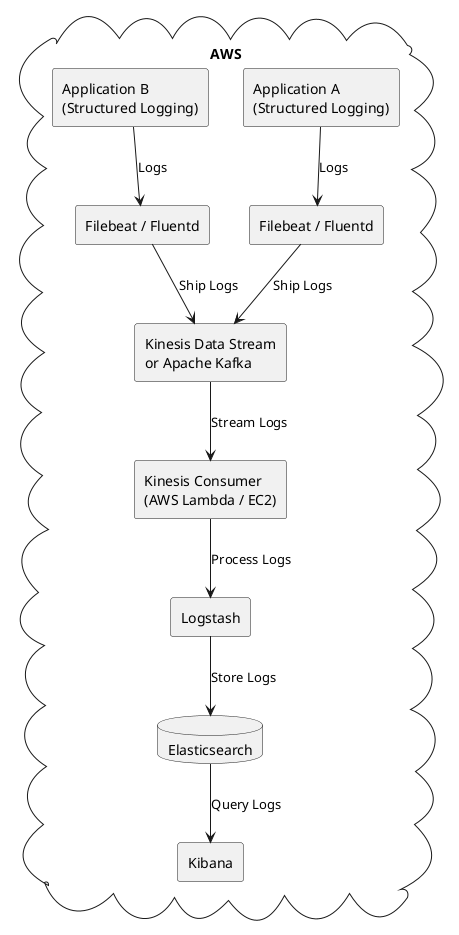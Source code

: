 @startuml
!define RECTANGLE(x) rectangle x
!define DATABASE(x) database x
!define CLOUD(x) cloud x

cloud "AWS" {
    rectangle "Application A\n(Structured Logging)" as appA
    rectangle "Application B\n(Structured Logging)" as appB
    rectangle "Filebeat / Fluentd" as filebeatA
    rectangle "Filebeat / Fluentd" as filebeatB
    rectangle "Kinesis Data Stream\nor Apache Kafka" as kinesis
    rectangle "Kinesis Consumer\n(AWS Lambda / EC2)" as kinesisConsumer
    rectangle "Logstash" as logstash
    database "Elasticsearch" as elasticsearch
    rectangle "Kibana" as kibana
}

appA --> filebeatA : Logs
appB --> filebeatB : Logs
filebeatA --> kinesis : Ship Logs
filebeatB --> kinesis : Ship Logs
kinesis --> kinesisConsumer : Stream Logs
kinesisConsumer --> logstash : Process Logs
logstash --> elasticsearch : Store Logs
elasticsearch --> kibana : Query Logs

@enduml

